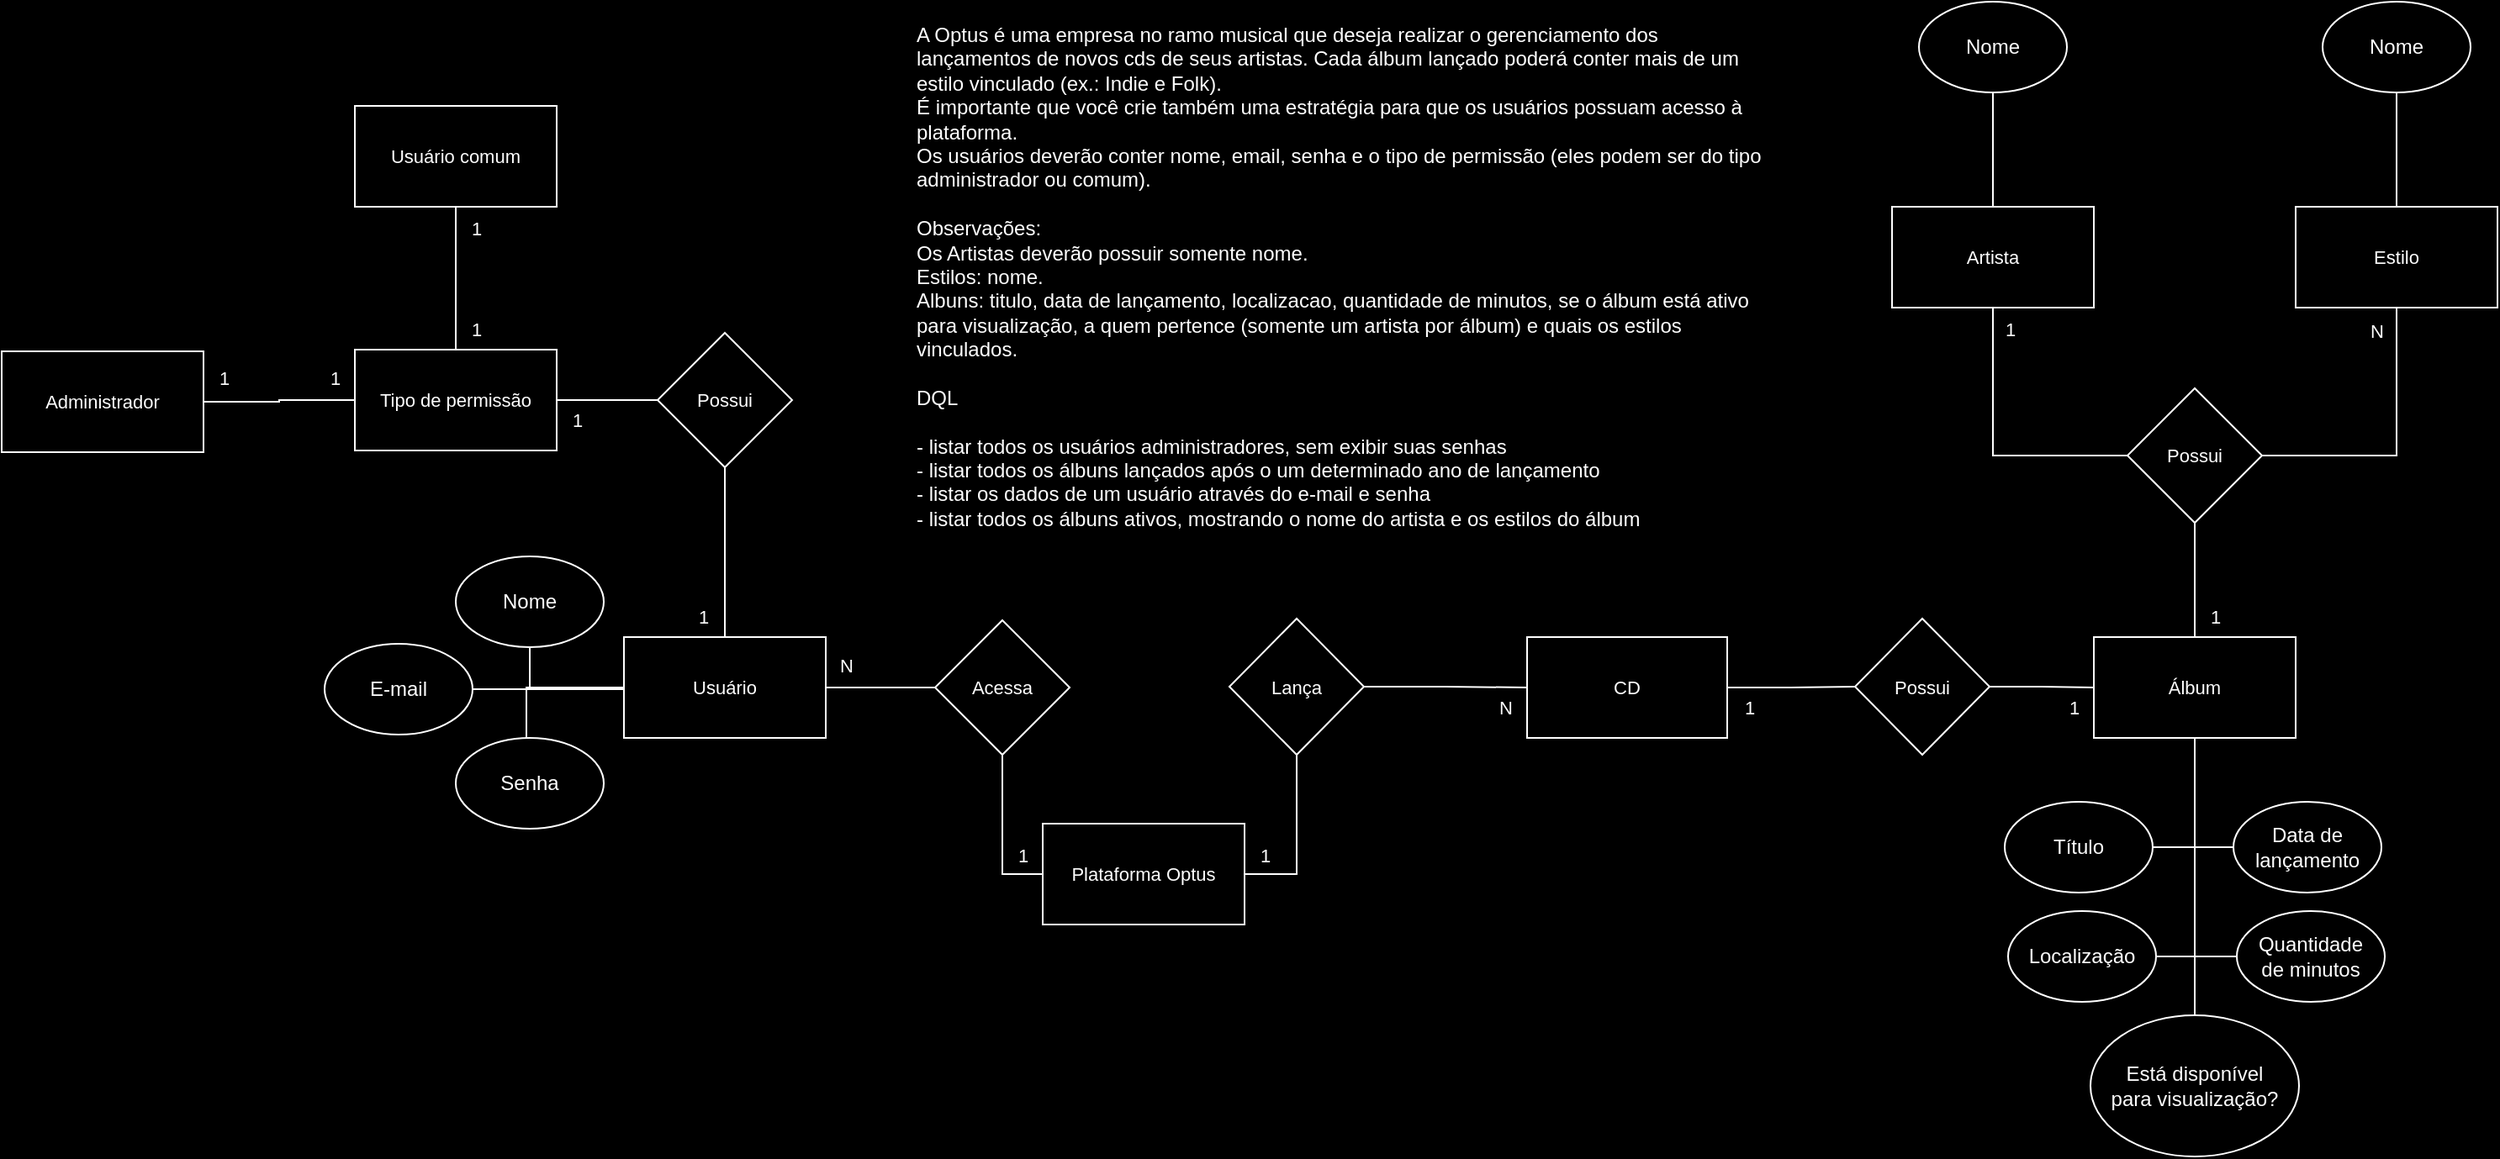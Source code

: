 <mxfile version="21.6.5" type="device">
  <diagram name="Página-1" id="dG00mdZPdMtr62z00cmZ">
    <mxGraphModel dx="2100" dy="1162" grid="0" gridSize="10" guides="1" tooltips="1" connect="1" arrows="1" fold="1" page="1" pageScale="1" pageWidth="827" pageHeight="1169" background="#000000" math="0" shadow="0">
      <root>
        <mxCell id="0" />
        <mxCell id="1" parent="0" />
        <mxCell id="wiHUEbu9_wPqcJig13ah-1" value="A Optus é uma empresa no ramo musical que deseja realizar o gerenciamento dos lançamentos de novos cds de seus artistas. Cada álbum lançado poderá conter mais de um estilo vinculado (ex.: Indie e Folk).&#xa;É importante que você crie também uma estratégia para que os usuários possuam acesso à plataforma.&#xa;Os usuários deverão conter nome, email, senha e o tipo de permissão (eles podem ser do tipo administrador ou comum).&#xa;&#xa;Observações:&#xa;Os Artistas deverão possuir somente nome.&#xa;Estilos: nome.&#xa;Albuns: titulo, data de lançamento, localizacao, quantidade de minutos, se o álbum está ativo para visualização, a quem pertence (somente um artista por álbum) e quais os estilos vinculados.&#xa;&#xa;DQL&#xa;&#xa;- listar todos os usuários administradores, sem exibir suas senhas&#xa;- listar todos os álbuns lançados após o um determinado ano de lançamento&#xa;- listar os dados de um usuário através do e-mail e senha&#xa;- listar todos os álbuns ativos, mostrando o nome do artista e os estilos do álbum " style="text;whiteSpace=wrap;fontColor=#FFFFFF;labelBackgroundColor=none;strokeColor=none;" parent="1" vertex="1">
          <mxGeometry x="589" y="423" width="509" height="313" as="geometry" />
        </mxCell>
        <mxCell id="tCn8JGAIvdb3x7BiB6Lm-11" value="Plataforma Optus" style="rounded=0;whiteSpace=wrap;html=1;fontFamily=Helvetica;fontSize=11;fontColor=#FFFFFF;labelBackgroundColor=none;fillColor=none;strokeColor=#FFFFFF;" vertex="1" parent="1">
          <mxGeometry x="666" y="906" width="120" height="60" as="geometry" />
        </mxCell>
        <mxCell id="tCn8JGAIvdb3x7BiB6Lm-27" style="edgeStyle=orthogonalEdgeStyle;shape=connector;rounded=0;orthogonalLoop=1;jettySize=auto;html=1;entryX=0.5;entryY=1;entryDx=0;entryDy=0;labelBackgroundColor=none;strokeColor=#FFFFFF;fontFamily=Helvetica;fontSize=11;fontColor=#FFFFFF;endArrow=none;endFill=0;" edge="1" parent="1" source="tCn8JGAIvdb3x7BiB6Lm-13" target="tCn8JGAIvdb3x7BiB6Lm-23">
          <mxGeometry relative="1" as="geometry">
            <Array as="points">
              <mxPoint x="361" y="826" />
            </Array>
          </mxGeometry>
        </mxCell>
        <mxCell id="tCn8JGAIvdb3x7BiB6Lm-52" style="edgeStyle=orthogonalEdgeStyle;shape=connector;rounded=0;orthogonalLoop=1;jettySize=auto;html=1;entryX=0;entryY=0.5;entryDx=0;entryDy=0;labelBackgroundColor=none;strokeColor=#FFFFFF;fontFamily=Helvetica;fontSize=11;fontColor=#FFFFFF;endArrow=none;endFill=0;" edge="1" parent="1" source="tCn8JGAIvdb3x7BiB6Lm-13" target="tCn8JGAIvdb3x7BiB6Lm-48">
          <mxGeometry relative="1" as="geometry" />
        </mxCell>
        <mxCell id="tCn8JGAIvdb3x7BiB6Lm-13" value="Usuário" style="rounded=0;whiteSpace=wrap;html=1;fontFamily=Helvetica;fontSize=11;fontColor=#FFFFFF;labelBackgroundColor=none;fillColor=none;strokeColor=#FFFFFF;" vertex="1" parent="1">
          <mxGeometry x="417" y="795" width="120" height="60" as="geometry" />
        </mxCell>
        <mxCell id="tCn8JGAIvdb3x7BiB6Lm-15" value="Usuário comum" style="rounded=0;whiteSpace=wrap;html=1;fontFamily=Helvetica;fontSize=11;fontColor=#FFFFFF;labelBackgroundColor=none;fillColor=none;strokeColor=#FFFFFF;" vertex="1" parent="1">
          <mxGeometry x="257" y="479" width="120" height="60" as="geometry" />
        </mxCell>
        <mxCell id="tCn8JGAIvdb3x7BiB6Lm-16" value="Administrador" style="rounded=0;whiteSpace=wrap;html=1;fontFamily=Helvetica;fontSize=11;fontColor=#FFFFFF;labelBackgroundColor=none;fillColor=none;strokeColor=#FFFFFF;" vertex="1" parent="1">
          <mxGeometry x="47" y="625" width="120" height="60" as="geometry" />
        </mxCell>
        <mxCell id="tCn8JGAIvdb3x7BiB6Lm-23" value="Nome" style="ellipse;whiteSpace=wrap;html=1;labelBackgroundColor=none;fillColor=none;fontColor=#FFFFFF;strokeColor=#FFFFFF;" vertex="1" parent="1">
          <mxGeometry x="317" y="747" width="88" height="54" as="geometry" />
        </mxCell>
        <mxCell id="tCn8JGAIvdb3x7BiB6Lm-33" style="edgeStyle=orthogonalEdgeStyle;shape=connector;rounded=0;orthogonalLoop=1;jettySize=auto;html=1;entryX=0;entryY=0.5;entryDx=0;entryDy=0;labelBackgroundColor=none;strokeColor=#FFFFFF;fontFamily=Helvetica;fontSize=11;fontColor=#FFFFFF;endArrow=none;endFill=0;" edge="1" parent="1" source="tCn8JGAIvdb3x7BiB6Lm-25" target="tCn8JGAIvdb3x7BiB6Lm-13">
          <mxGeometry relative="1" as="geometry">
            <Array as="points">
              <mxPoint x="261" y="826" />
              <mxPoint x="361" y="826" />
            </Array>
          </mxGeometry>
        </mxCell>
        <mxCell id="tCn8JGAIvdb3x7BiB6Lm-25" value="E-mail" style="ellipse;whiteSpace=wrap;html=1;labelBackgroundColor=none;fillColor=none;fontColor=#FFFFFF;strokeColor=#FFFFFF;" vertex="1" parent="1">
          <mxGeometry x="239" y="799" width="88" height="54" as="geometry" />
        </mxCell>
        <mxCell id="tCn8JGAIvdb3x7BiB6Lm-106" style="edgeStyle=orthogonalEdgeStyle;shape=connector;rounded=0;orthogonalLoop=1;jettySize=auto;html=1;entryX=0;entryY=0.5;entryDx=0;entryDy=0;labelBackgroundColor=none;strokeColor=#FFFFFF;fontFamily=Helvetica;fontSize=11;fontColor=#FFFFFF;endArrow=none;endFill=0;" edge="1" parent="1" source="tCn8JGAIvdb3x7BiB6Lm-29" target="tCn8JGAIvdb3x7BiB6Lm-13">
          <mxGeometry relative="1" as="geometry">
            <Array as="points">
              <mxPoint x="359" y="825" />
            </Array>
          </mxGeometry>
        </mxCell>
        <mxCell id="tCn8JGAIvdb3x7BiB6Lm-29" value="Senha" style="ellipse;whiteSpace=wrap;html=1;labelBackgroundColor=none;fillColor=none;fontColor=#FFFFFF;strokeColor=#FFFFFF;" vertex="1" parent="1">
          <mxGeometry x="317" y="855" width="88" height="54" as="geometry" />
        </mxCell>
        <mxCell id="tCn8JGAIvdb3x7BiB6Lm-35" style="edgeStyle=orthogonalEdgeStyle;shape=connector;rounded=0;orthogonalLoop=1;jettySize=auto;html=1;entryX=0.5;entryY=0;entryDx=0;entryDy=0;labelBackgroundColor=none;strokeColor=#FFFFFF;fontFamily=Helvetica;fontSize=11;fontColor=#FFFFFF;endArrow=none;endFill=0;" edge="1" parent="1" source="tCn8JGAIvdb3x7BiB6Lm-34" target="tCn8JGAIvdb3x7BiB6Lm-13">
          <mxGeometry relative="1" as="geometry" />
        </mxCell>
        <mxCell id="tCn8JGAIvdb3x7BiB6Lm-37" value="" style="edgeStyle=orthogonalEdgeStyle;shape=connector;rounded=0;orthogonalLoop=1;jettySize=auto;html=1;labelBackgroundColor=none;strokeColor=#FFFFFF;fontFamily=Helvetica;fontSize=11;fontColor=#FFFFFF;endArrow=none;endFill=0;" edge="1" parent="1" source="tCn8JGAIvdb3x7BiB6Lm-34" target="tCn8JGAIvdb3x7BiB6Lm-36">
          <mxGeometry relative="1" as="geometry" />
        </mxCell>
        <mxCell id="tCn8JGAIvdb3x7BiB6Lm-34" value="Possui" style="rhombus;whiteSpace=wrap;html=1;fontFamily=Helvetica;fontSize=11;fontColor=#FFFFFF;labelBackgroundColor=none;fillColor=none;strokeColor=#FFFFFF;" vertex="1" parent="1">
          <mxGeometry x="437" y="614" width="80" height="80" as="geometry" />
        </mxCell>
        <mxCell id="tCn8JGAIvdb3x7BiB6Lm-38" style="edgeStyle=orthogonalEdgeStyle;shape=connector;rounded=0;orthogonalLoop=1;jettySize=auto;html=1;entryX=0.5;entryY=1;entryDx=0;entryDy=0;labelBackgroundColor=none;strokeColor=#FFFFFF;fontFamily=Helvetica;fontSize=11;fontColor=#FFFFFF;endArrow=none;endFill=0;" edge="1" parent="1" source="tCn8JGAIvdb3x7BiB6Lm-36" target="tCn8JGAIvdb3x7BiB6Lm-15">
          <mxGeometry relative="1" as="geometry" />
        </mxCell>
        <mxCell id="tCn8JGAIvdb3x7BiB6Lm-39" style="edgeStyle=orthogonalEdgeStyle;shape=connector;rounded=0;orthogonalLoop=1;jettySize=auto;html=1;entryX=1;entryY=0.5;entryDx=0;entryDy=0;labelBackgroundColor=none;strokeColor=#FFFFFF;fontFamily=Helvetica;fontSize=11;fontColor=#FFFFFF;endArrow=none;endFill=0;" edge="1" parent="1" source="tCn8JGAIvdb3x7BiB6Lm-36" target="tCn8JGAIvdb3x7BiB6Lm-16">
          <mxGeometry relative="1" as="geometry" />
        </mxCell>
        <mxCell id="tCn8JGAIvdb3x7BiB6Lm-36" value="Tipo de permissão" style="whiteSpace=wrap;html=1;fontSize=11;labelBackgroundColor=none;fillColor=none;fontColor=#FFFFFF;strokeColor=#FFFFFF;" vertex="1" parent="1">
          <mxGeometry x="257" y="624" width="120" height="60" as="geometry" />
        </mxCell>
        <mxCell id="tCn8JGAIvdb3x7BiB6Lm-40" value="1" style="text;html=1;align=center;verticalAlign=middle;resizable=0;points=[];autosize=1;strokeColor=none;fillColor=none;fontSize=11;fontFamily=Helvetica;fontColor=#FFFFFF;labelBackgroundColor=none;" vertex="1" parent="1">
          <mxGeometry x="317" y="539" width="24" height="25" as="geometry" />
        </mxCell>
        <mxCell id="tCn8JGAIvdb3x7BiB6Lm-41" value="1" style="text;html=1;align=center;verticalAlign=middle;resizable=0;points=[];autosize=1;strokeColor=none;fillColor=none;fontSize=11;fontFamily=Helvetica;fontColor=#FFFFFF;labelBackgroundColor=none;" vertex="1" parent="1">
          <mxGeometry x="317" y="599" width="24" height="25" as="geometry" />
        </mxCell>
        <mxCell id="tCn8JGAIvdb3x7BiB6Lm-42" value="1" style="text;html=1;align=center;verticalAlign=middle;resizable=0;points=[];autosize=1;strokeColor=none;fillColor=none;fontSize=11;fontFamily=Helvetica;fontColor=#FFFFFF;labelBackgroundColor=none;" vertex="1" parent="1">
          <mxGeometry x="233" y="628" width="24" height="25" as="geometry" />
        </mxCell>
        <mxCell id="tCn8JGAIvdb3x7BiB6Lm-43" value="1" style="text;html=1;align=center;verticalAlign=middle;resizable=0;points=[];autosize=1;strokeColor=none;fillColor=none;fontSize=11;fontFamily=Helvetica;fontColor=#FFFFFF;labelBackgroundColor=none;" vertex="1" parent="1">
          <mxGeometry x="167" y="628" width="24" height="25" as="geometry" />
        </mxCell>
        <mxCell id="tCn8JGAIvdb3x7BiB6Lm-44" value="1" style="text;html=1;align=center;verticalAlign=middle;resizable=0;points=[];autosize=1;strokeColor=none;fillColor=none;fontSize=11;fontFamily=Helvetica;fontColor=#FFFFFF;labelBackgroundColor=none;" vertex="1" parent="1">
          <mxGeometry x="377" y="653" width="24" height="25" as="geometry" />
        </mxCell>
        <mxCell id="tCn8JGAIvdb3x7BiB6Lm-45" value="1" style="text;html=1;align=center;verticalAlign=middle;resizable=0;points=[];autosize=1;strokeColor=none;fillColor=none;fontSize=11;fontFamily=Helvetica;fontColor=#FFFFFF;labelBackgroundColor=none;" vertex="1" parent="1">
          <mxGeometry x="452" y="770" width="24" height="25" as="geometry" />
        </mxCell>
        <mxCell id="tCn8JGAIvdb3x7BiB6Lm-50" style="edgeStyle=orthogonalEdgeStyle;shape=connector;rounded=0;orthogonalLoop=1;jettySize=auto;html=1;entryX=0;entryY=0.5;entryDx=0;entryDy=0;labelBackgroundColor=none;strokeColor=#FFFFFF;fontFamily=Helvetica;fontSize=11;fontColor=#FFFFFF;endArrow=none;endFill=0;" edge="1" parent="1" source="tCn8JGAIvdb3x7BiB6Lm-48" target="tCn8JGAIvdb3x7BiB6Lm-11">
          <mxGeometry relative="1" as="geometry" />
        </mxCell>
        <mxCell id="tCn8JGAIvdb3x7BiB6Lm-48" value="Acessa" style="rhombus;whiteSpace=wrap;html=1;fontFamily=Helvetica;fontSize=11;fontColor=#FFFFFF;labelBackgroundColor=none;fillColor=none;strokeColor=#FFFFFF;" vertex="1" parent="1">
          <mxGeometry x="602" y="785" width="80" height="80" as="geometry" />
        </mxCell>
        <mxCell id="tCn8JGAIvdb3x7BiB6Lm-54" value="N" style="text;html=1;align=center;verticalAlign=middle;resizable=0;points=[];autosize=1;strokeColor=none;fillColor=none;fontSize=11;fontFamily=Helvetica;fontColor=#FFFFFF;labelBackgroundColor=none;" vertex="1" parent="1">
          <mxGeometry x="536" y="799" width="26" height="25" as="geometry" />
        </mxCell>
        <mxCell id="tCn8JGAIvdb3x7BiB6Lm-61" style="edgeStyle=orthogonalEdgeStyle;shape=connector;rounded=0;orthogonalLoop=1;jettySize=auto;html=1;entryX=0.5;entryY=1;entryDx=0;entryDy=0;labelBackgroundColor=none;strokeColor=#FFFFFF;fontFamily=Helvetica;fontSize=11;fontColor=#FFFFFF;endArrow=none;endFill=0;" edge="1" parent="1" source="tCn8JGAIvdb3x7BiB6Lm-56" target="tCn8JGAIvdb3x7BiB6Lm-60">
          <mxGeometry relative="1" as="geometry" />
        </mxCell>
        <mxCell id="tCn8JGAIvdb3x7BiB6Lm-117" value="" style="edgeStyle=orthogonalEdgeStyle;shape=connector;rounded=0;orthogonalLoop=1;jettySize=auto;html=1;labelBackgroundColor=default;strokeColor=default;fontFamily=Helvetica;fontSize=11;fontColor=#FFFFFF;endArrow=none;endFill=0;" edge="1" parent="1" source="tCn8JGAIvdb3x7BiB6Lm-56" target="tCn8JGAIvdb3x7BiB6Lm-92">
          <mxGeometry relative="1" as="geometry" />
        </mxCell>
        <mxCell id="tCn8JGAIvdb3x7BiB6Lm-56" value="Álbum" style="rounded=0;whiteSpace=wrap;html=1;fontFamily=Helvetica;fontSize=11;fontColor=#FFFFFF;labelBackgroundColor=none;fillColor=none;strokeColor=#FFFFFF;" vertex="1" parent="1">
          <mxGeometry x="1291" y="795" width="120" height="60" as="geometry" />
        </mxCell>
        <mxCell id="tCn8JGAIvdb3x7BiB6Lm-91" style="edgeStyle=orthogonalEdgeStyle;shape=connector;rounded=0;orthogonalLoop=1;jettySize=auto;html=1;entryX=0;entryY=0.5;entryDx=0;entryDy=0;labelBackgroundColor=none;strokeColor=#FFFFFF;fontFamily=Helvetica;fontSize=11;fontColor=#FFFFFF;endArrow=none;endFill=0;" edge="1" parent="1" source="tCn8JGAIvdb3x7BiB6Lm-57" target="tCn8JGAIvdb3x7BiB6Lm-88">
          <mxGeometry relative="1" as="geometry" />
        </mxCell>
        <mxCell id="tCn8JGAIvdb3x7BiB6Lm-94" style="edgeStyle=orthogonalEdgeStyle;shape=connector;rounded=0;orthogonalLoop=1;jettySize=auto;html=1;entryX=1;entryY=0.5;entryDx=0;entryDy=0;labelBackgroundColor=none;strokeColor=#FFFFFF;fontFamily=Helvetica;fontSize=11;fontColor=#FFFFFF;endArrow=none;endFill=0;" edge="1" parent="1" source="tCn8JGAIvdb3x7BiB6Lm-57" target="tCn8JGAIvdb3x7BiB6Lm-11">
          <mxGeometry relative="1" as="geometry" />
        </mxCell>
        <mxCell id="tCn8JGAIvdb3x7BiB6Lm-57" value="Lança" style="rhombus;whiteSpace=wrap;html=1;fontFamily=Helvetica;fontSize=11;fontColor=#FFFFFF;labelBackgroundColor=none;fillColor=none;strokeColor=#FFFFFF;" vertex="1" parent="1">
          <mxGeometry x="777" y="784" width="80" height="81" as="geometry" />
        </mxCell>
        <mxCell id="tCn8JGAIvdb3x7BiB6Lm-60" value="Possui" style="rhombus;whiteSpace=wrap;html=1;fontFamily=Helvetica;fontSize=11;fontColor=#FFFFFF;labelBackgroundColor=none;fillColor=none;strokeColor=#FFFFFF;" vertex="1" parent="1">
          <mxGeometry x="1311" y="647" width="80" height="80" as="geometry" />
        </mxCell>
        <mxCell id="tCn8JGAIvdb3x7BiB6Lm-64" style="edgeStyle=orthogonalEdgeStyle;shape=connector;rounded=0;orthogonalLoop=1;jettySize=auto;html=1;entryX=0;entryY=0.5;entryDx=0;entryDy=0;labelBackgroundColor=none;strokeColor=#FFFFFF;fontFamily=Helvetica;fontSize=11;fontColor=#FFFFFF;endArrow=none;endFill=0;" edge="1" parent="1" source="tCn8JGAIvdb3x7BiB6Lm-62" target="tCn8JGAIvdb3x7BiB6Lm-60">
          <mxGeometry relative="1" as="geometry">
            <Array as="points">
              <mxPoint x="1231" y="687" />
            </Array>
          </mxGeometry>
        </mxCell>
        <mxCell id="tCn8JGAIvdb3x7BiB6Lm-62" value="Artista" style="rounded=0;whiteSpace=wrap;html=1;fontFamily=Helvetica;fontSize=11;fontColor=#FFFFFF;labelBackgroundColor=none;fillColor=none;strokeColor=#FFFFFF;" vertex="1" parent="1">
          <mxGeometry x="1171" y="539" width="120" height="60" as="geometry" />
        </mxCell>
        <mxCell id="tCn8JGAIvdb3x7BiB6Lm-65" style="edgeStyle=orthogonalEdgeStyle;shape=connector;rounded=0;orthogonalLoop=1;jettySize=auto;html=1;entryX=1;entryY=0.5;entryDx=0;entryDy=0;labelBackgroundColor=none;strokeColor=#FFFFFF;fontFamily=Helvetica;fontSize=11;fontColor=#FFFFFF;endArrow=none;endFill=0;" edge="1" parent="1" source="tCn8JGAIvdb3x7BiB6Lm-63" target="tCn8JGAIvdb3x7BiB6Lm-60">
          <mxGeometry relative="1" as="geometry">
            <Array as="points">
              <mxPoint x="1471" y="687" />
            </Array>
          </mxGeometry>
        </mxCell>
        <mxCell id="tCn8JGAIvdb3x7BiB6Lm-63" value="Estilo" style="rounded=0;whiteSpace=wrap;html=1;fontFamily=Helvetica;fontSize=11;fontColor=#FFFFFF;labelBackgroundColor=none;fillColor=none;strokeColor=#FFFFFF;" vertex="1" parent="1">
          <mxGeometry x="1411" y="539" width="120" height="60" as="geometry" />
        </mxCell>
        <mxCell id="tCn8JGAIvdb3x7BiB6Lm-79" style="edgeStyle=orthogonalEdgeStyle;shape=connector;rounded=0;orthogonalLoop=1;jettySize=auto;html=1;entryX=0.5;entryY=0;entryDx=0;entryDy=0;labelBackgroundColor=none;strokeColor=#FFFFFF;fontFamily=Helvetica;fontSize=11;fontColor=#FFFFFF;endArrow=none;endFill=0;" edge="1" parent="1" source="tCn8JGAIvdb3x7BiB6Lm-68" target="tCn8JGAIvdb3x7BiB6Lm-62">
          <mxGeometry relative="1" as="geometry" />
        </mxCell>
        <mxCell id="tCn8JGAIvdb3x7BiB6Lm-68" value="Nome" style="ellipse;whiteSpace=wrap;html=1;labelBackgroundColor=none;fillColor=none;fontColor=#FFFFFF;strokeColor=#FFFFFF;" vertex="1" parent="1">
          <mxGeometry x="1187" y="417" width="88" height="54" as="geometry" />
        </mxCell>
        <mxCell id="tCn8JGAIvdb3x7BiB6Lm-76" style="edgeStyle=orthogonalEdgeStyle;shape=connector;rounded=0;orthogonalLoop=1;jettySize=auto;html=1;entryX=0.5;entryY=0;entryDx=0;entryDy=0;labelBackgroundColor=none;strokeColor=#FFFFFF;fontFamily=Helvetica;fontSize=11;fontColor=#FFFFFF;endArrow=none;endFill=0;" edge="1" parent="1" source="tCn8JGAIvdb3x7BiB6Lm-71" target="tCn8JGAIvdb3x7BiB6Lm-63">
          <mxGeometry relative="1" as="geometry" />
        </mxCell>
        <mxCell id="tCn8JGAIvdb3x7BiB6Lm-71" value="Nome" style="ellipse;whiteSpace=wrap;html=1;labelBackgroundColor=none;fillColor=none;fontColor=#FFFFFF;strokeColor=#FFFFFF;" vertex="1" parent="1">
          <mxGeometry x="1427" y="417" width="88" height="54" as="geometry" />
        </mxCell>
        <mxCell id="tCn8JGAIvdb3x7BiB6Lm-86" value="1" style="text;html=1;align=center;verticalAlign=middle;resizable=0;points=[];autosize=1;strokeColor=none;fillColor=none;fontSize=11;fontFamily=Helvetica;fontColor=#FFFFFF;labelBackgroundColor=none;" vertex="1" parent="1">
          <mxGeometry x="786" y="912" width="24" height="25" as="geometry" />
        </mxCell>
        <mxCell id="tCn8JGAIvdb3x7BiB6Lm-87" value="N" style="text;html=1;align=center;verticalAlign=middle;resizable=0;points=[];autosize=1;strokeColor=none;fillColor=none;fontSize=11;fontFamily=Helvetica;fontColor=#FFFFFF;labelBackgroundColor=none;" vertex="1" parent="1">
          <mxGeometry x="928" y="824" width="26" height="25" as="geometry" />
        </mxCell>
        <mxCell id="tCn8JGAIvdb3x7BiB6Lm-97" style="edgeStyle=orthogonalEdgeStyle;shape=connector;rounded=0;orthogonalLoop=1;jettySize=auto;html=1;entryX=0;entryY=0.5;entryDx=0;entryDy=0;labelBackgroundColor=none;strokeColor=#FFFFFF;fontFamily=Helvetica;fontSize=11;fontColor=#FFFFFF;endArrow=none;endFill=0;" edge="1" parent="1" source="tCn8JGAIvdb3x7BiB6Lm-88" target="tCn8JGAIvdb3x7BiB6Lm-92">
          <mxGeometry relative="1" as="geometry" />
        </mxCell>
        <mxCell id="tCn8JGAIvdb3x7BiB6Lm-88" value="CD" style="rounded=0;whiteSpace=wrap;html=1;fontFamily=Helvetica;fontSize=11;fontColor=#FFFFFF;labelBackgroundColor=none;fillColor=none;strokeColor=#FFFFFF;" vertex="1" parent="1">
          <mxGeometry x="954" y="795" width="119" height="60" as="geometry" />
        </mxCell>
        <mxCell id="tCn8JGAIvdb3x7BiB6Lm-98" style="edgeStyle=orthogonalEdgeStyle;shape=connector;rounded=0;orthogonalLoop=1;jettySize=auto;html=1;entryX=0;entryY=0.5;entryDx=0;entryDy=0;labelBackgroundColor=none;strokeColor=#FFFFFF;fontFamily=Helvetica;fontSize=11;fontColor=#FFFFFF;endArrow=none;endFill=0;" edge="1" parent="1" source="tCn8JGAIvdb3x7BiB6Lm-92" target="tCn8JGAIvdb3x7BiB6Lm-56">
          <mxGeometry relative="1" as="geometry" />
        </mxCell>
        <mxCell id="tCn8JGAIvdb3x7BiB6Lm-92" value="Possui" style="rhombus;whiteSpace=wrap;html=1;fontFamily=Helvetica;fontSize=11;fontColor=#FFFFFF;labelBackgroundColor=none;fillColor=none;strokeColor=#FFFFFF;" vertex="1" parent="1">
          <mxGeometry x="1149" y="784" width="80" height="81" as="geometry" />
        </mxCell>
        <mxCell id="tCn8JGAIvdb3x7BiB6Lm-95" value="1" style="text;html=1;align=center;verticalAlign=middle;resizable=0;points=[];autosize=1;strokeColor=none;fillColor=none;fontSize=11;fontFamily=Helvetica;fontColor=#FFFFFF;labelBackgroundColor=none;" vertex="1" parent="1">
          <mxGeometry x="642" y="912" width="24" height="25" as="geometry" />
        </mxCell>
        <mxCell id="tCn8JGAIvdb3x7BiB6Lm-99" value="1" style="text;html=1;align=center;verticalAlign=middle;resizable=0;points=[];autosize=1;strokeColor=none;fillColor=none;fontSize=11;fontFamily=Helvetica;fontColor=#FFFFFF;labelBackgroundColor=none;" vertex="1" parent="1">
          <mxGeometry x="1074" y="824" width="24" height="25" as="geometry" />
        </mxCell>
        <mxCell id="tCn8JGAIvdb3x7BiB6Lm-100" value="1" style="text;html=1;align=center;verticalAlign=middle;resizable=0;points=[];autosize=1;strokeColor=none;fillColor=none;fontSize=11;fontFamily=Helvetica;fontColor=#FFFFFF;labelBackgroundColor=none;" vertex="1" parent="1">
          <mxGeometry x="1267" y="824" width="24" height="25" as="geometry" />
        </mxCell>
        <mxCell id="tCn8JGAIvdb3x7BiB6Lm-101" value="1" style="text;html=1;align=center;verticalAlign=middle;resizable=0;points=[];autosize=1;strokeColor=none;fillColor=none;fontSize=11;fontFamily=Helvetica;fontColor=#FFFFFF;labelBackgroundColor=none;" vertex="1" parent="1">
          <mxGeometry x="1351" y="770" width="24" height="25" as="geometry" />
        </mxCell>
        <mxCell id="tCn8JGAIvdb3x7BiB6Lm-102" value="N" style="text;html=1;align=center;verticalAlign=middle;resizable=0;points=[];autosize=1;strokeColor=none;fillColor=none;fontSize=11;fontFamily=Helvetica;fontColor=#FFFFFF;labelBackgroundColor=none;" vertex="1" parent="1">
          <mxGeometry x="1446" y="600" width="26" height="25" as="geometry" />
        </mxCell>
        <mxCell id="tCn8JGAIvdb3x7BiB6Lm-103" value="1" style="text;html=1;align=center;verticalAlign=middle;resizable=0;points=[];autosize=1;strokeColor=none;fillColor=none;fontSize=11;fontFamily=Helvetica;fontColor=#FFFFFF;labelBackgroundColor=none;" vertex="1" parent="1">
          <mxGeometry x="1229" y="599" width="24" height="25" as="geometry" />
        </mxCell>
        <mxCell id="tCn8JGAIvdb3x7BiB6Lm-112" style="edgeStyle=orthogonalEdgeStyle;shape=connector;rounded=0;orthogonalLoop=1;jettySize=auto;html=1;entryX=0.5;entryY=1;entryDx=0;entryDy=0;labelBackgroundColor=none;strokeColor=#FFFFFF;fontFamily=Helvetica;fontSize=11;fontColor=#FFFFFF;endArrow=none;endFill=0;" edge="1" parent="1" source="tCn8JGAIvdb3x7BiB6Lm-104" target="tCn8JGAIvdb3x7BiB6Lm-56">
          <mxGeometry relative="1" as="geometry">
            <Array as="points">
              <mxPoint x="1351" y="985" />
            </Array>
          </mxGeometry>
        </mxCell>
        <mxCell id="tCn8JGAIvdb3x7BiB6Lm-104" value="Quantidade&lt;br&gt;de minutos" style="ellipse;whiteSpace=wrap;html=1;labelBackgroundColor=none;fillColor=none;fontColor=#FFFFFF;strokeColor=#FFFFFF;" vertex="1" parent="1">
          <mxGeometry x="1376" y="958" width="88" height="54" as="geometry" />
        </mxCell>
        <mxCell id="tCn8JGAIvdb3x7BiB6Lm-113" style="edgeStyle=orthogonalEdgeStyle;shape=connector;rounded=0;orthogonalLoop=1;jettySize=auto;html=1;entryX=0.5;entryY=1;entryDx=0;entryDy=0;labelBackgroundColor=none;strokeColor=#FFFFFF;fontFamily=Helvetica;fontSize=11;fontColor=#FFFFFF;endArrow=none;endFill=0;" edge="1" parent="1" source="tCn8JGAIvdb3x7BiB6Lm-105" target="tCn8JGAIvdb3x7BiB6Lm-56">
          <mxGeometry relative="1" as="geometry">
            <Array as="points">
              <mxPoint x="1351" y="985" />
            </Array>
          </mxGeometry>
        </mxCell>
        <mxCell id="tCn8JGAIvdb3x7BiB6Lm-105" value="Localização" style="ellipse;whiteSpace=wrap;html=1;labelBackgroundColor=none;fillColor=none;fontColor=#FFFFFF;strokeColor=#FFFFFF;" vertex="1" parent="1">
          <mxGeometry x="1240" y="958" width="88" height="54" as="geometry" />
        </mxCell>
        <mxCell id="tCn8JGAIvdb3x7BiB6Lm-110" style="edgeStyle=orthogonalEdgeStyle;shape=connector;rounded=0;orthogonalLoop=1;jettySize=auto;html=1;entryX=0.5;entryY=1;entryDx=0;entryDy=0;labelBackgroundColor=none;strokeColor=#FFFFFF;fontFamily=Helvetica;fontSize=11;fontColor=#FFFFFF;endArrow=none;endFill=0;" edge="1" parent="1" source="tCn8JGAIvdb3x7BiB6Lm-107" target="tCn8JGAIvdb3x7BiB6Lm-56">
          <mxGeometry relative="1" as="geometry">
            <Array as="points">
              <mxPoint x="1351" y="920" />
            </Array>
          </mxGeometry>
        </mxCell>
        <mxCell id="tCn8JGAIvdb3x7BiB6Lm-107" value="Data de&lt;br&gt;lançamento" style="ellipse;whiteSpace=wrap;html=1;labelBackgroundColor=none;fillColor=none;fontColor=#FFFFFF;strokeColor=#FFFFFF;" vertex="1" parent="1">
          <mxGeometry x="1374" y="893" width="88" height="54" as="geometry" />
        </mxCell>
        <mxCell id="tCn8JGAIvdb3x7BiB6Lm-109" style="edgeStyle=orthogonalEdgeStyle;shape=connector;rounded=0;orthogonalLoop=1;jettySize=auto;html=1;entryX=0.5;entryY=1;entryDx=0;entryDy=0;labelBackgroundColor=none;strokeColor=#FFFFFF;fontFamily=Helvetica;fontSize=11;fontColor=#FFFFFF;endArrow=none;endFill=0;" edge="1" parent="1" source="tCn8JGAIvdb3x7BiB6Lm-108" target="tCn8JGAIvdb3x7BiB6Lm-56">
          <mxGeometry relative="1" as="geometry">
            <Array as="points">
              <mxPoint x="1351" y="920" />
            </Array>
          </mxGeometry>
        </mxCell>
        <mxCell id="tCn8JGAIvdb3x7BiB6Lm-108" value="Título" style="ellipse;whiteSpace=wrap;html=1;labelBackgroundColor=none;fillColor=none;fontColor=#FFFFFF;strokeColor=#FFFFFF;" vertex="1" parent="1">
          <mxGeometry x="1238" y="893" width="88" height="54" as="geometry" />
        </mxCell>
        <mxCell id="tCn8JGAIvdb3x7BiB6Lm-115" style="edgeStyle=orthogonalEdgeStyle;shape=connector;rounded=0;orthogonalLoop=1;jettySize=auto;html=1;entryX=0.5;entryY=1;entryDx=0;entryDy=0;labelBackgroundColor=none;strokeColor=#FFFFFF;fontFamily=Helvetica;fontSize=11;fontColor=#FFFFFF;endArrow=none;endFill=0;" edge="1" parent="1" source="tCn8JGAIvdb3x7BiB6Lm-114" target="tCn8JGAIvdb3x7BiB6Lm-56">
          <mxGeometry relative="1" as="geometry" />
        </mxCell>
        <mxCell id="tCn8JGAIvdb3x7BiB6Lm-114" value="Está disponível&lt;br&gt;para visualização?" style="ellipse;whiteSpace=wrap;html=1;labelBackgroundColor=none;fillColor=none;fontColor=#FFFFFF;strokeColor=#FFFFFF;" vertex="1" parent="1">
          <mxGeometry x="1289" y="1020" width="124" height="84" as="geometry" />
        </mxCell>
      </root>
    </mxGraphModel>
  </diagram>
</mxfile>
